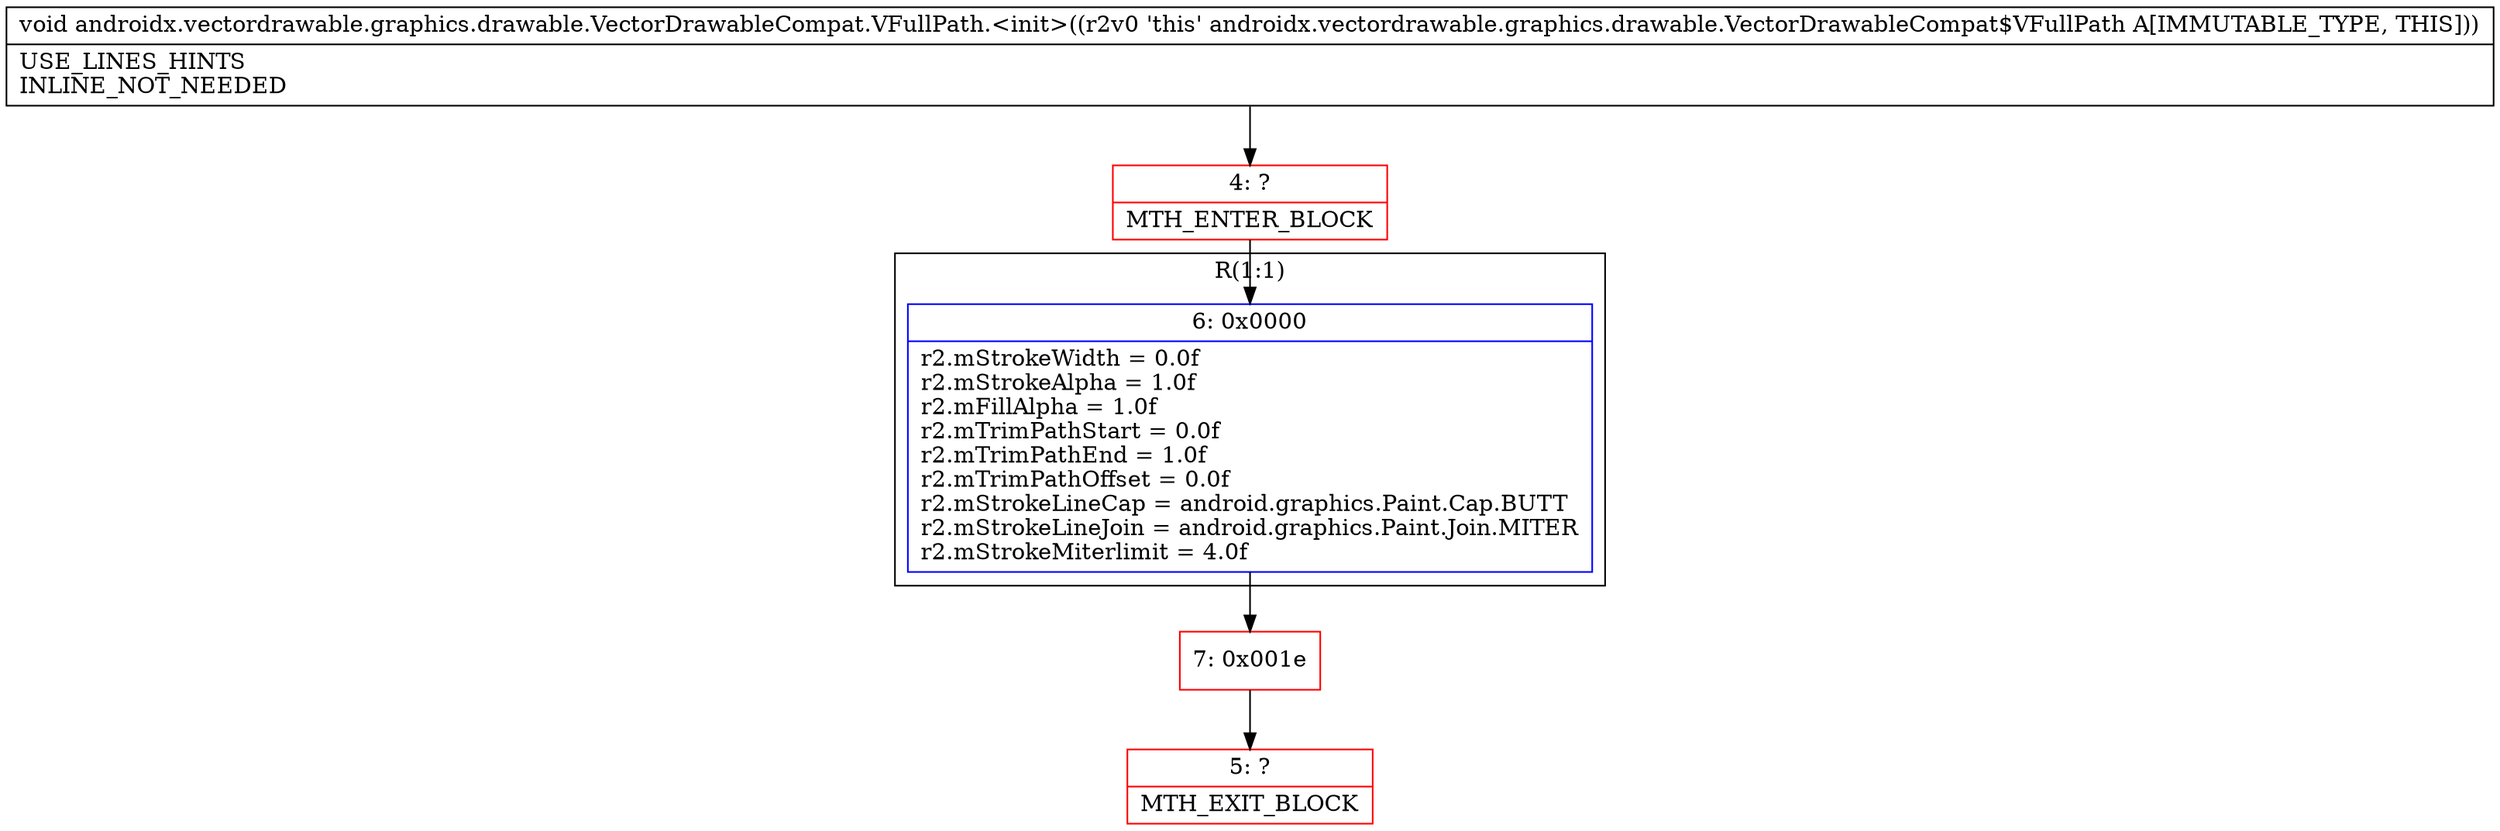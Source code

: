 digraph "CFG forandroidx.vectordrawable.graphics.drawable.VectorDrawableCompat.VFullPath.\<init\>()V" {
subgraph cluster_Region_1347823548 {
label = "R(1:1)";
node [shape=record,color=blue];
Node_6 [shape=record,label="{6\:\ 0x0000|r2.mStrokeWidth = 0.0f\lr2.mStrokeAlpha = 1.0f\lr2.mFillAlpha = 1.0f\lr2.mTrimPathStart = 0.0f\lr2.mTrimPathEnd = 1.0f\lr2.mTrimPathOffset = 0.0f\lr2.mStrokeLineCap = android.graphics.Paint.Cap.BUTT\lr2.mStrokeLineJoin = android.graphics.Paint.Join.MITER\lr2.mStrokeMiterlimit = 4.0f\l}"];
}
Node_4 [shape=record,color=red,label="{4\:\ ?|MTH_ENTER_BLOCK\l}"];
Node_7 [shape=record,color=red,label="{7\:\ 0x001e}"];
Node_5 [shape=record,color=red,label="{5\:\ ?|MTH_EXIT_BLOCK\l}"];
MethodNode[shape=record,label="{void androidx.vectordrawable.graphics.drawable.VectorDrawableCompat.VFullPath.\<init\>((r2v0 'this' androidx.vectordrawable.graphics.drawable.VectorDrawableCompat$VFullPath A[IMMUTABLE_TYPE, THIS]))  | USE_LINES_HINTS\lINLINE_NOT_NEEDED\l}"];
MethodNode -> Node_4;Node_6 -> Node_7;
Node_4 -> Node_6;
Node_7 -> Node_5;
}

